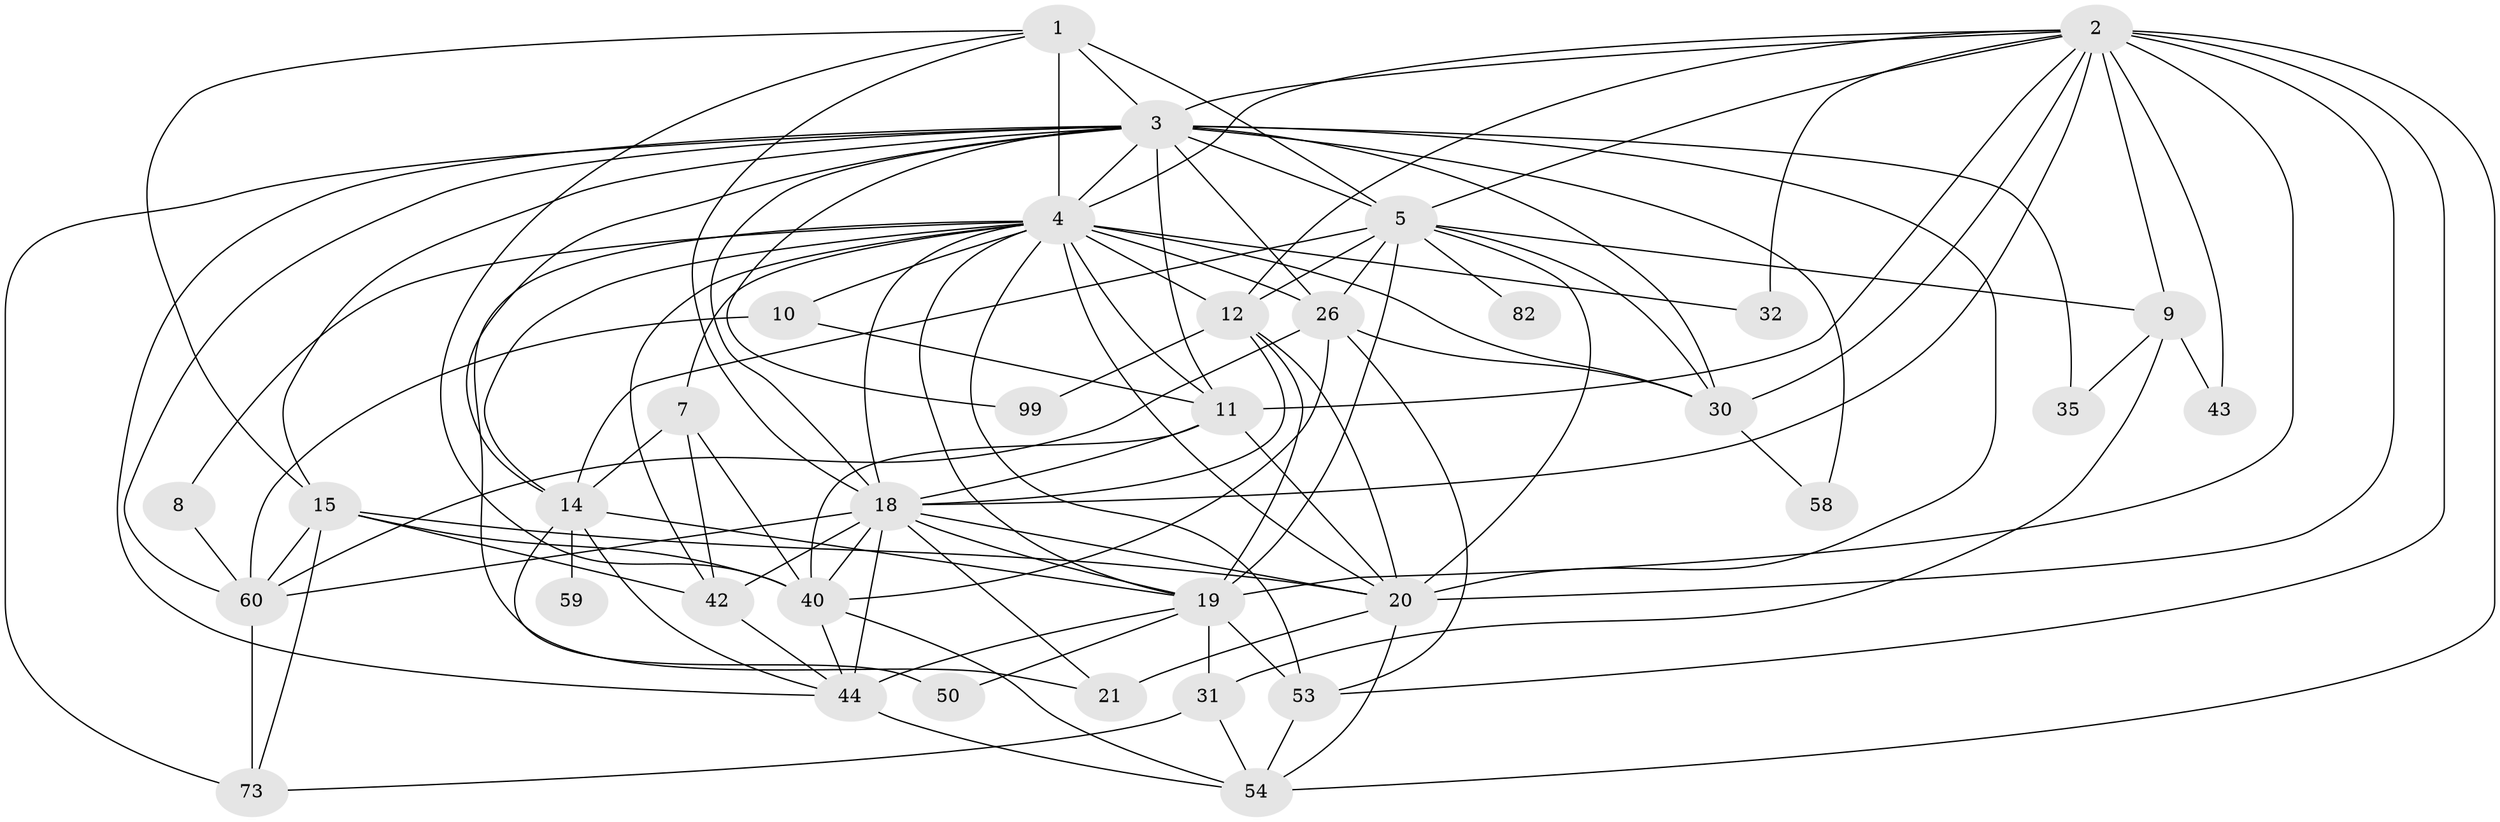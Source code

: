 // original degree distribution, {5: 0.16806722689075632, 7: 0.03361344537815126, 3: 0.18487394957983194, 4: 0.31092436974789917, 2: 0.19327731092436976, 6: 0.08403361344537816, 11: 0.008403361344537815, 9: 0.008403361344537815, 8: 0.008403361344537815}
// Generated by graph-tools (version 1.1) at 2025/18/03/04/25 18:18:36]
// undirected, 35 vertices, 109 edges
graph export_dot {
graph [start="1"]
  node [color=gray90,style=filled];
  1 [super="+61+118+90"];
  2 [super="+103+92+80+25+38+91"];
  3 [super="+77+17+52"];
  4 [super="+28+6+24"];
  5 [super="+74+111+13"];
  7;
  8;
  9 [super="+70"];
  10;
  11 [super="+84+16+67"];
  12 [super="+51+34+33"];
  14 [super="+81+98+94"];
  15 [super="+113+45"];
  18 [super="+106+63+114+86+79+64"];
  19 [super="+78+23"];
  20 [super="+49"];
  21 [super="+55+39"];
  26 [super="+102+27"];
  30 [super="+56+89"];
  31 [super="+41"];
  32;
  35;
  40 [super="+96"];
  42 [super="+110"];
  43;
  44 [super="+112"];
  50;
  53 [super="+109"];
  54 [super="+57"];
  58;
  59;
  60 [super="+95+71"];
  73 [super="+119"];
  82;
  99;
  1 -- 18;
  1 -- 40;
  1 -- 4;
  1 -- 5 [weight=2];
  1 -- 3;
  1 -- 15;
  2 -- 54;
  2 -- 9;
  2 -- 4;
  2 -- 19 [weight=4];
  2 -- 18 [weight=3];
  2 -- 5;
  2 -- 53;
  2 -- 11 [weight=2];
  2 -- 32;
  2 -- 43;
  2 -- 30;
  2 -- 20;
  2 -- 12;
  2 -- 3 [weight=3];
  3 -- 5 [weight=2];
  3 -- 73 [weight=2];
  3 -- 30 [weight=3];
  3 -- 4 [weight=2];
  3 -- 11;
  3 -- 14 [weight=2];
  3 -- 15;
  3 -- 18;
  3 -- 26 [weight=2];
  3 -- 35 [weight=2];
  3 -- 99;
  3 -- 44;
  3 -- 58;
  3 -- 20;
  3 -- 60;
  4 -- 32;
  4 -- 7;
  4 -- 8;
  4 -- 18 [weight=2];
  4 -- 21;
  4 -- 11;
  4 -- 53;
  4 -- 26;
  4 -- 30;
  4 -- 19;
  4 -- 42 [weight=2];
  4 -- 10;
  4 -- 12 [weight=4];
  4 -- 14;
  4 -- 20;
  5 -- 82 [weight=2];
  5 -- 9;
  5 -- 14;
  5 -- 12 [weight=4];
  5 -- 19 [weight=2];
  5 -- 26;
  5 -- 30;
  5 -- 20 [weight=2];
  7 -- 40;
  7 -- 42;
  7 -- 14;
  8 -- 60;
  9 -- 35;
  9 -- 43;
  9 -- 31;
  10 -- 11;
  10 -- 60;
  11 -- 40;
  11 -- 18 [weight=3];
  11 -- 20 [weight=2];
  12 -- 20;
  12 -- 99;
  12 -- 19 [weight=2];
  12 -- 18;
  14 -- 50;
  14 -- 59 [weight=2];
  14 -- 19 [weight=2];
  14 -- 44;
  15 -- 60;
  15 -- 42;
  15 -- 20;
  15 -- 73;
  15 -- 40;
  18 -- 60 [weight=2];
  18 -- 44 [weight=2];
  18 -- 42;
  18 -- 20;
  18 -- 40;
  18 -- 19;
  18 -- 21;
  19 -- 53;
  19 -- 50;
  19 -- 31;
  19 -- 44;
  20 -- 21 [weight=2];
  20 -- 54;
  26 -- 60;
  26 -- 40;
  26 -- 53;
  26 -- 30;
  30 -- 58;
  31 -- 73;
  31 -- 54;
  40 -- 54;
  40 -- 44;
  42 -- 44;
  44 -- 54;
  53 -- 54;
  60 -- 73;
}
